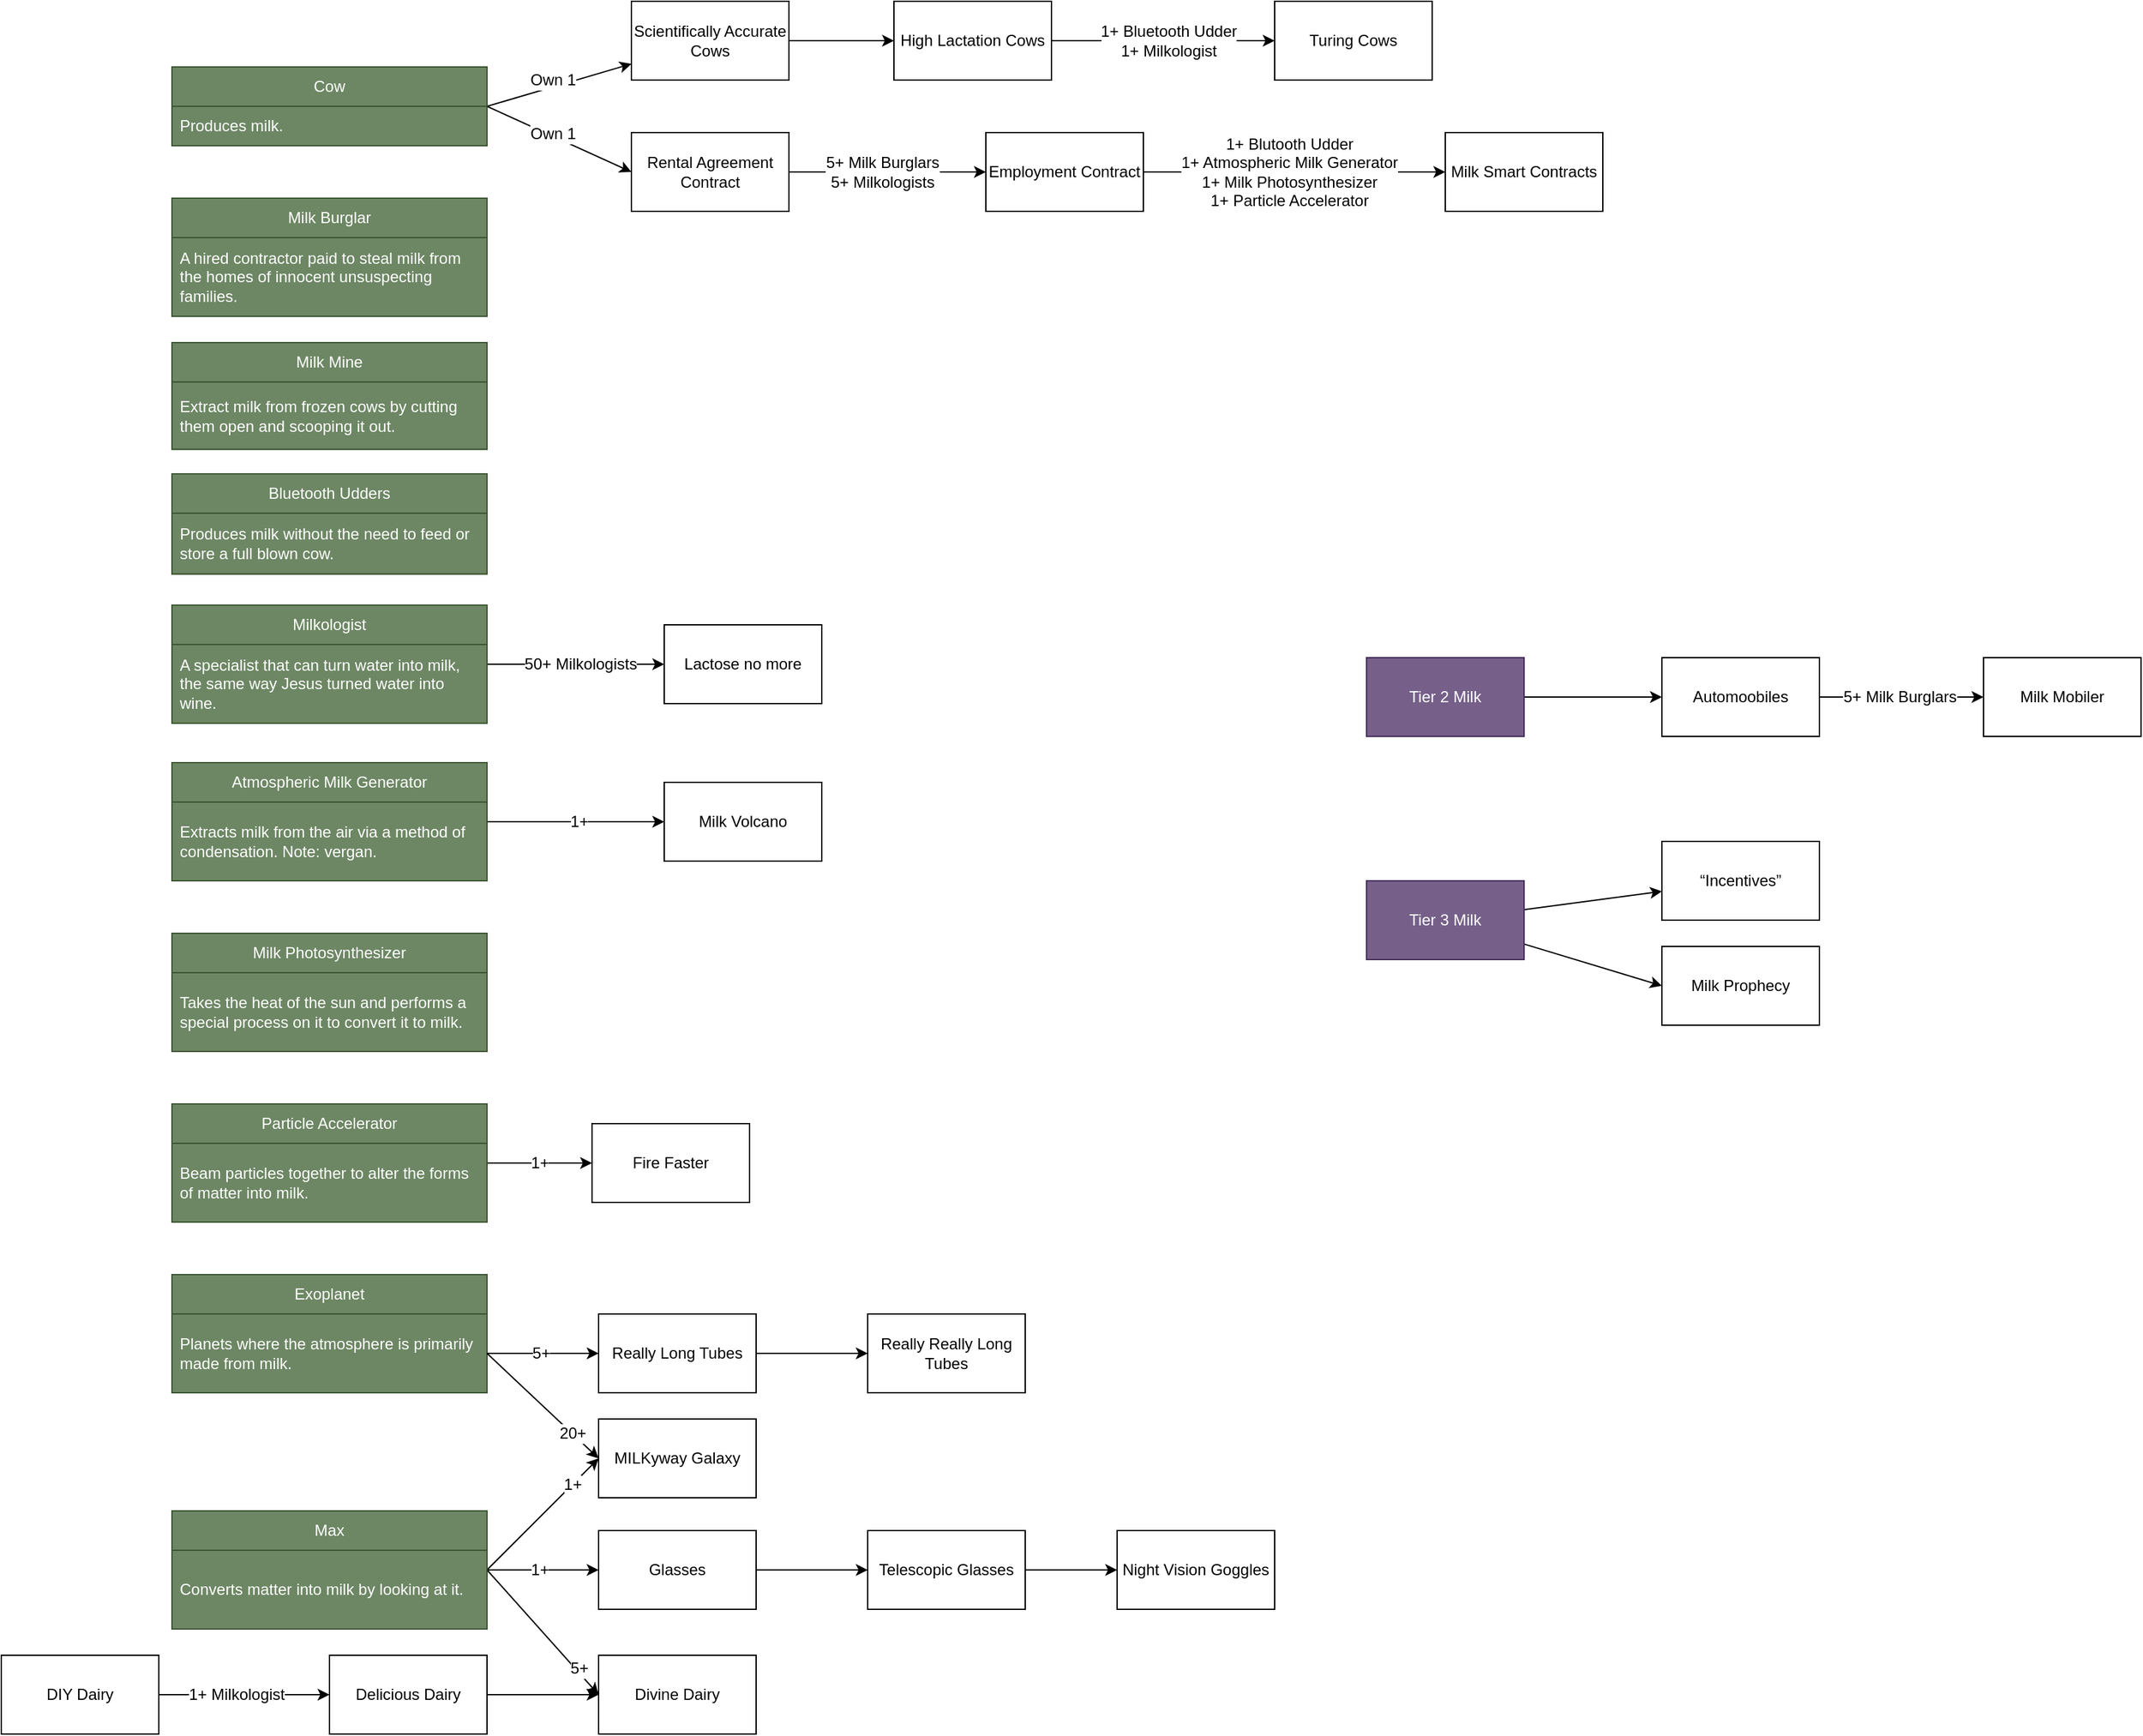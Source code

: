 <mxfile>
    <diagram id="QC_K1ldVG2hn_nloIkqu" name="Page-1">
        <mxGraphModel dx="2101" dy="961" grid="1" gridSize="10" guides="1" tooltips="1" connect="1" arrows="1" fold="1" page="1" pageScale="1" pageWidth="850" pageHeight="1100" math="0" shadow="0">
            <root>
                <mxCell id="0"/>
                <mxCell id="1" parent="0"/>
                <mxCell id="68" style="edgeStyle=none;html=1;exitX=1;exitY=0.5;exitDx=0;exitDy=0;fontSize=12;" edge="1" parent="1" source="5" target="43">
                    <mxGeometry relative="1" as="geometry"/>
                </mxCell>
                <mxCell id="69" value="Own 1" style="edgeLabel;html=1;align=center;verticalAlign=middle;resizable=0;points=[];fontSize=12;" vertex="1" connectable="0" parent="68">
                    <mxGeometry x="-0.428" y="-1" relative="1" as="geometry">
                        <mxPoint x="18" y="-12" as="offset"/>
                    </mxGeometry>
                </mxCell>
                <mxCell id="70" style="edgeStyle=none;html=1;exitX=1;exitY=0.5;exitDx=0;exitDy=0;entryX=0;entryY=0.5;entryDx=0;entryDy=0;fontSize=12;" edge="1" parent="1" source="5" target="44">
                    <mxGeometry relative="1" as="geometry"/>
                </mxCell>
                <mxCell id="71" value="Own 1" style="edgeLabel;html=1;align=center;verticalAlign=middle;resizable=0;points=[];fontSize=12;" vertex="1" connectable="0" parent="70">
                    <mxGeometry x="-0.22" relative="1" as="geometry">
                        <mxPoint x="7" y="1" as="offset"/>
                    </mxGeometry>
                </mxCell>
                <mxCell id="5" value="Cow" style="swimlane;fontStyle=0;childLayout=stackLayout;horizontal=1;startSize=30;horizontalStack=0;resizeParent=1;resizeParentMax=0;resizeLast=0;collapsible=1;marginBottom=0;whiteSpace=wrap;html=1;fillColor=#6d8764;fontColor=#ffffff;strokeColor=#3A5431;" vertex="1" parent="1">
                    <mxGeometry x="40" y="60" width="240" height="60" as="geometry"/>
                </mxCell>
                <mxCell id="6" value="Produces milk." style="text;strokeColor=#3A5431;fillColor=#6d8764;align=left;verticalAlign=middle;spacingLeft=4;spacingRight=4;overflow=hidden;points=[[0,0.5],[1,0.5]];portConstraint=eastwest;rotatable=0;whiteSpace=wrap;html=1;fontColor=#ffffff;" vertex="1" parent="5">
                    <mxGeometry y="30" width="240" height="30" as="geometry"/>
                </mxCell>
                <mxCell id="13" value="Milk Burglar" style="swimlane;fontStyle=0;childLayout=stackLayout;horizontal=1;startSize=30;horizontalStack=0;resizeParent=1;resizeParentMax=0;resizeLast=0;collapsible=1;marginBottom=0;whiteSpace=wrap;html=1;fillColor=#6d8764;fontColor=#ffffff;strokeColor=#3A5431;" vertex="1" parent="1">
                    <mxGeometry x="40" y="160" width="240" height="90" as="geometry"/>
                </mxCell>
                <mxCell id="14" value="A hired contractor paid to steal milk from the homes of innocent unsuspecting families." style="text;strokeColor=#3A5431;fillColor=#6d8764;align=left;verticalAlign=middle;spacingLeft=4;spacingRight=4;overflow=hidden;points=[[0,0.5],[1,0.5]];portConstraint=eastwest;rotatable=0;whiteSpace=wrap;html=1;aspect=fixed;fontColor=#ffffff;" vertex="1" parent="13">
                    <mxGeometry y="30" width="240" height="60" as="geometry"/>
                </mxCell>
                <mxCell id="15" value="Milk Mine" style="swimlane;fontStyle=0;childLayout=stackLayout;horizontal=1;startSize=30;horizontalStack=0;resizeParent=1;resizeParentMax=0;resizeLast=0;collapsible=1;marginBottom=0;whiteSpace=wrap;html=1;fillColor=#6d8764;fontColor=#ffffff;strokeColor=#3A5431;" vertex="1" parent="1">
                    <mxGeometry x="40" y="270" width="240" height="81.25" as="geometry"/>
                </mxCell>
                <mxCell id="16" value="Extract milk from frozen cows by cutting them open and scooping it out." style="text;strokeColor=#3A5431;fillColor=#6d8764;align=left;verticalAlign=middle;spacingLeft=4;spacingRight=4;overflow=hidden;points=[[0,0.5],[1,0.5]];portConstraint=eastwest;rotatable=0;whiteSpace=wrap;html=1;aspect=fixed;fontColor=#ffffff;" vertex="1" parent="15">
                    <mxGeometry y="30" width="240" height="51.25" as="geometry"/>
                </mxCell>
                <mxCell id="18" value="Bluetooth Udders" style="swimlane;fontStyle=0;childLayout=stackLayout;horizontal=1;startSize=30;horizontalStack=0;resizeParent=1;resizeParentMax=0;resizeLast=0;collapsible=1;marginBottom=0;whiteSpace=wrap;html=1;fillColor=#6d8764;fontColor=#ffffff;strokeColor=#3A5431;" vertex="1" parent="1">
                    <mxGeometry x="40" y="370" width="240" height="76.25" as="geometry">
                        <mxRectangle x="40" y="370" width="130" height="30" as="alternateBounds"/>
                    </mxGeometry>
                </mxCell>
                <mxCell id="19" value="Produces milk without the need to feed or store a full blown cow." style="text;strokeColor=#3A5431;fillColor=#6d8764;align=left;verticalAlign=middle;spacingLeft=4;spacingRight=4;overflow=hidden;points=[[0,0.5],[1,0.5]];portConstraint=eastwest;rotatable=0;whiteSpace=wrap;html=1;aspect=fixed;fontColor=#ffffff;" vertex="1" parent="18">
                    <mxGeometry y="30" width="240" height="46.25" as="geometry"/>
                </mxCell>
                <mxCell id="86" style="edgeStyle=none;html=1;exitX=1;exitY=0.5;exitDx=0;exitDy=0;entryX=0;entryY=0.5;entryDx=0;entryDy=0;fontSize=12;" edge="1" parent="1" source="20" target="52">
                    <mxGeometry relative="1" as="geometry"/>
                </mxCell>
                <mxCell id="87" value="50+ Milkologists" style="edgeLabel;html=1;align=center;verticalAlign=middle;resizable=0;points=[];fontSize=12;" vertex="1" connectable="0" parent="86">
                    <mxGeometry x="-0.53" y="1" relative="1" as="geometry">
                        <mxPoint x="39" y="1" as="offset"/>
                    </mxGeometry>
                </mxCell>
                <mxCell id="20" value="Milkologist" style="swimlane;fontStyle=0;childLayout=stackLayout;horizontal=1;startSize=30;horizontalStack=0;resizeParent=1;resizeParentMax=0;resizeLast=0;collapsible=1;marginBottom=0;whiteSpace=wrap;html=1;swimlaneLine=1;swimlaneHead=1;connectable=1;dropTarget=1;autosize=0;fixedWidth=0;movableLabel=0;treeFolding=0;treeMoving=0;pointerEvents=1;moveCells=0;enumerate=0;comic=0;fillColor=#6d8764;fontColor=#ffffff;strokeColor=#3A5431;" vertex="1" parent="1">
                    <mxGeometry x="40" y="470" width="240" height="90" as="geometry">
                        <mxRectangle x="40" y="470" width="100" height="30" as="alternateBounds"/>
                    </mxGeometry>
                </mxCell>
                <mxCell id="21" value="A specialist that can turn water into milk, the same way Jesus turned water into wine." style="text;strokeColor=#3A5431;fillColor=#6d8764;align=left;verticalAlign=middle;spacingLeft=4;spacingRight=4;overflow=hidden;points=[[0,0.5],[1,0.5]];portConstraint=eastwest;rotatable=0;portConstraintRotation=0;recursiveResize=1;whiteSpace=wrap;html=1;horizontal=1;rounded=0;glass=0;expand=1;part=0;autosize=0;resizable=1;resizeHeight=0;treeFolding=0;aspect=fixed;fontColor=#ffffff;" vertex="1" parent="20">
                    <mxGeometry y="30" width="240" height="60" as="geometry"/>
                </mxCell>
                <mxCell id="94" style="edgeStyle=none;html=1;entryX=0;entryY=0.5;entryDx=0;entryDy=0;fontSize=12;" edge="1" parent="1" source="25" target="53">
                    <mxGeometry relative="1" as="geometry"/>
                </mxCell>
                <mxCell id="95" value="1+" style="edgeLabel;html=1;align=center;verticalAlign=middle;resizable=0;points=[];fontSize=12;" vertex="1" connectable="0" parent="94">
                    <mxGeometry x="-0.408" y="-2" relative="1" as="geometry">
                        <mxPoint x="30" y="-2" as="offset"/>
                    </mxGeometry>
                </mxCell>
                <mxCell id="25" value="Atmospheric Milk Generator" style="swimlane;fontStyle=0;childLayout=stackLayout;horizontal=1;startSize=30;horizontalStack=0;resizeParent=1;resizeParentMax=0;resizeLast=0;collapsible=1;marginBottom=0;whiteSpace=wrap;html=1;swimlaneLine=1;swimlaneHead=1;connectable=1;dropTarget=1;autosize=0;fixedWidth=0;movableLabel=0;treeFolding=0;treeMoving=0;pointerEvents=1;moveCells=0;enumerate=0;comic=0;fillColor=#6d8764;fontColor=#ffffff;strokeColor=#3A5431;" vertex="1" parent="1">
                    <mxGeometry x="40" y="590" width="240" height="90" as="geometry">
                        <mxRectangle x="40" y="470" width="100" height="30" as="alternateBounds"/>
                    </mxGeometry>
                </mxCell>
                <mxCell id="26" value="Extracts milk from the air via a method of condensation. Note: vergan." style="text;strokeColor=#3A5431;fillColor=#6d8764;align=left;verticalAlign=middle;spacingLeft=4;spacingRight=4;overflow=hidden;points=[[0,0.5],[1,0.5]];portConstraint=eastwest;rotatable=0;portConstraintRotation=0;recursiveResize=1;whiteSpace=wrap;html=1;horizontal=1;rounded=0;glass=0;expand=1;part=0;autosize=0;resizable=1;resizeHeight=0;treeFolding=0;aspect=fixed;fontColor=#ffffff;" vertex="1" parent="25">
                    <mxGeometry y="30" width="240" height="60" as="geometry"/>
                </mxCell>
                <mxCell id="27" value="Milk Photosynthesizer" style="swimlane;fontStyle=0;childLayout=stackLayout;horizontal=1;startSize=30;horizontalStack=0;resizeParent=1;resizeParentMax=0;resizeLast=0;collapsible=1;marginBottom=0;whiteSpace=wrap;html=1;swimlaneLine=1;swimlaneHead=1;connectable=1;dropTarget=1;autosize=0;fixedWidth=0;movableLabel=0;treeFolding=0;treeMoving=0;pointerEvents=1;moveCells=0;enumerate=0;comic=0;fillColor=#6d8764;fontColor=#ffffff;strokeColor=#3A5431;" vertex="1" parent="1">
                    <mxGeometry x="40" y="720" width="240" height="90" as="geometry">
                        <mxRectangle x="40" y="470" width="100" height="30" as="alternateBounds"/>
                    </mxGeometry>
                </mxCell>
                <mxCell id="28" value="Takes the heat of the sun and performs a special process on it to convert it to milk." style="text;strokeColor=#3A5431;fillColor=#6d8764;align=left;verticalAlign=middle;spacingLeft=4;spacingRight=4;overflow=hidden;points=[[0,0.5],[1,0.5]];portConstraint=eastwest;rotatable=0;portConstraintRotation=0;recursiveResize=1;whiteSpace=wrap;html=1;horizontal=1;rounded=0;glass=0;expand=1;part=0;autosize=0;resizable=1;resizeHeight=0;treeFolding=0;aspect=fixed;fontColor=#ffffff;" vertex="1" parent="27">
                    <mxGeometry y="30" width="240" height="60" as="geometry"/>
                </mxCell>
                <mxCell id="98" value="" style="edgeStyle=none;html=1;fontSize=12;" edge="1" parent="1" source="29" target="58">
                    <mxGeometry relative="1" as="geometry"/>
                </mxCell>
                <mxCell id="99" value="1+" style="edgeLabel;html=1;align=center;verticalAlign=middle;resizable=0;points=[];fontSize=12;" vertex="1" connectable="0" parent="98">
                    <mxGeometry x="-0.412" y="1" relative="1" as="geometry">
                        <mxPoint x="16" y="1" as="offset"/>
                    </mxGeometry>
                </mxCell>
                <mxCell id="29" value="Particle Accelerator" style="swimlane;fontStyle=0;childLayout=stackLayout;horizontal=1;startSize=30;horizontalStack=0;resizeParent=1;resizeParentMax=0;resizeLast=0;collapsible=1;marginBottom=0;whiteSpace=wrap;html=1;swimlaneLine=1;swimlaneHead=1;connectable=1;dropTarget=1;autosize=0;fixedWidth=0;movableLabel=0;treeFolding=0;treeMoving=0;pointerEvents=1;moveCells=0;enumerate=0;comic=0;fillColor=#6d8764;fontColor=#ffffff;strokeColor=#3A5431;" vertex="1" parent="1">
                    <mxGeometry x="40" y="850" width="240" height="90" as="geometry">
                        <mxRectangle x="40" y="470" width="100" height="30" as="alternateBounds"/>
                    </mxGeometry>
                </mxCell>
                <mxCell id="30" value="Beam particles together to alter the forms of matter into milk." style="text;strokeColor=#3A5431;fillColor=#6d8764;align=left;verticalAlign=middle;spacingLeft=4;spacingRight=4;overflow=hidden;points=[[0,0.5],[1,0.5]];portConstraint=eastwest;rotatable=0;portConstraintRotation=0;recursiveResize=1;whiteSpace=wrap;html=1;horizontal=1;rounded=0;glass=0;expand=1;part=0;autosize=0;resizable=1;resizeHeight=0;treeFolding=0;aspect=fixed;fontColor=#ffffff;" vertex="1" parent="29">
                    <mxGeometry y="30" width="240" height="60" as="geometry"/>
                </mxCell>
                <mxCell id="31" value="Exoplanet" style="swimlane;fontStyle=0;childLayout=stackLayout;horizontal=1;startSize=30;horizontalStack=0;resizeParent=1;resizeParentMax=0;resizeLast=0;collapsible=1;marginBottom=0;whiteSpace=wrap;html=1;swimlaneLine=1;swimlaneHead=1;connectable=1;dropTarget=1;autosize=0;fixedWidth=0;movableLabel=0;treeFolding=0;treeMoving=0;pointerEvents=1;moveCells=0;enumerate=0;comic=0;fillColor=#6d8764;fontColor=#ffffff;strokeColor=#3A5431;" vertex="1" parent="1">
                    <mxGeometry x="40" y="980" width="240" height="90" as="geometry">
                        <mxRectangle x="40" y="470" width="100" height="30" as="alternateBounds"/>
                    </mxGeometry>
                </mxCell>
                <mxCell id="32" value="Planets where the atmosphere is primarily made from milk." style="text;strokeColor=#3A5431;fillColor=#6d8764;align=left;verticalAlign=middle;spacingLeft=4;spacingRight=4;overflow=hidden;points=[[0,0.5],[1,0.5]];portConstraint=eastwest;rotatable=0;portConstraintRotation=0;recursiveResize=1;whiteSpace=wrap;html=1;horizontal=1;rounded=0;glass=0;expand=1;part=0;autosize=0;resizable=1;resizeHeight=0;treeFolding=0;aspect=fixed;fontColor=#ffffff;" vertex="1" parent="31">
                    <mxGeometry y="30" width="240" height="60" as="geometry"/>
                </mxCell>
                <mxCell id="104" style="edgeStyle=none;html=1;entryX=0;entryY=0.5;entryDx=0;entryDy=0;fontSize=12;" edge="1" parent="1" source="33" target="63">
                    <mxGeometry relative="1" as="geometry"/>
                </mxCell>
                <mxCell id="105" value="1+" style="edgeLabel;html=1;align=center;verticalAlign=middle;resizable=0;points=[];fontSize=12;" vertex="1" connectable="0" parent="104">
                    <mxGeometry x="-0.441" y="-3" relative="1" as="geometry">
                        <mxPoint x="16" y="-3" as="offset"/>
                    </mxGeometry>
                </mxCell>
                <mxCell id="108" style="edgeStyle=none;html=1;exitX=1;exitY=0.5;exitDx=0;exitDy=0;entryX=0;entryY=0.5;entryDx=0;entryDy=0;fontSize=12;" edge="1" parent="1" source="33" target="60">
                    <mxGeometry relative="1" as="geometry"/>
                </mxCell>
                <mxCell id="109" value="1+" style="edgeLabel;html=1;align=center;verticalAlign=middle;resizable=0;points=[];fontSize=12;" vertex="1" connectable="0" parent="108">
                    <mxGeometry x="0.515" relative="1" as="geometry">
                        <mxPoint y="-1" as="offset"/>
                    </mxGeometry>
                </mxCell>
                <mxCell id="112" style="edgeStyle=none;html=1;exitX=1;exitY=0.5;exitDx=0;exitDy=0;entryX=0;entryY=0.5;entryDx=0;entryDy=0;fontSize=12;" edge="1" parent="1" source="33" target="66">
                    <mxGeometry relative="1" as="geometry"/>
                </mxCell>
                <mxCell id="113" value="5+" style="edgeLabel;html=1;align=center;verticalAlign=middle;resizable=0;points=[];fontSize=12;" vertex="1" connectable="0" parent="112">
                    <mxGeometry x="0.315" y="-2" relative="1" as="geometry">
                        <mxPoint x="15" y="11" as="offset"/>
                    </mxGeometry>
                </mxCell>
                <mxCell id="33" value="Max" style="swimlane;fontStyle=0;childLayout=stackLayout;horizontal=1;startSize=30;horizontalStack=0;resizeParent=1;resizeParentMax=0;resizeLast=0;collapsible=1;marginBottom=0;whiteSpace=wrap;html=1;swimlaneLine=1;swimlaneHead=1;connectable=1;dropTarget=1;autosize=0;fixedWidth=0;movableLabel=0;treeFolding=0;treeMoving=0;pointerEvents=1;moveCells=0;enumerate=0;comic=0;fillColor=#6d8764;fontColor=#ffffff;strokeColor=#3A5431;" vertex="1" parent="1">
                    <mxGeometry x="40" y="1160" width="240" height="90" as="geometry">
                        <mxRectangle x="40" y="470" width="100" height="30" as="alternateBounds"/>
                    </mxGeometry>
                </mxCell>
                <mxCell id="34" value="Converts matter into milk by looking at it." style="text;strokeColor=#3A5431;fillColor=#6d8764;align=left;verticalAlign=middle;spacingLeft=4;spacingRight=4;overflow=hidden;points=[[0,0.5],[1,0.5]];portConstraint=eastwest;rotatable=0;portConstraintRotation=0;recursiveResize=1;whiteSpace=wrap;html=1;horizontal=1;rounded=0;glass=0;expand=1;part=0;autosize=0;resizable=1;resizeHeight=0;treeFolding=0;aspect=fixed;fontColor=#ffffff;" vertex="1" parent="33">
                    <mxGeometry y="30" width="240" height="60" as="geometry"/>
                </mxCell>
                <mxCell id="75" style="edgeStyle=none;html=1;fontSize=12;" edge="1" parent="1" source="42" target="46">
                    <mxGeometry relative="1" as="geometry"/>
                </mxCell>
                <mxCell id="76" value="1+ Milkologist" style="edgeLabel;html=1;align=center;verticalAlign=middle;resizable=0;points=[];fontSize=12;" vertex="1" connectable="0" parent="75">
                    <mxGeometry x="-0.535" y="1" relative="1" as="geometry">
                        <mxPoint x="29" y="1" as="offset"/>
                    </mxGeometry>
                </mxCell>
                <mxCell id="42" value="DIY Dairy" style="rounded=0;whiteSpace=wrap;html=1;glass=0;comic=0;pointerEvents=1;strokeColor=default;fontSize=12;fillColor=default;" vertex="1" parent="1">
                    <mxGeometry x="-90" y="1270" width="120" height="60" as="geometry"/>
                </mxCell>
                <mxCell id="72" style="edgeStyle=none;html=1;entryX=0;entryY=0.5;entryDx=0;entryDy=0;fontSize=12;" edge="1" parent="1" source="43" target="45">
                    <mxGeometry relative="1" as="geometry"/>
                </mxCell>
                <mxCell id="43" value="Scientifically Accurate Cows" style="rounded=0;whiteSpace=wrap;html=1;glass=0;comic=0;pointerEvents=1;strokeColor=default;fontSize=12;fillColor=default;" vertex="1" parent="1">
                    <mxGeometry x="390" y="10" width="120" height="60" as="geometry"/>
                </mxCell>
                <mxCell id="88" style="edgeStyle=none;html=1;entryX=0;entryY=0.5;entryDx=0;entryDy=0;fontSize=12;" edge="1" parent="1" source="44" target="51">
                    <mxGeometry relative="1" as="geometry"/>
                </mxCell>
                <mxCell id="93" value="5+ Milk Burglars&lt;br&gt;5+ Milkologists" style="edgeLabel;html=1;align=center;verticalAlign=middle;resizable=0;points=[];fontSize=12;" vertex="1" connectable="0" parent="88">
                    <mxGeometry x="-0.443" y="-4" relative="1" as="geometry">
                        <mxPoint x="29" y="-4" as="offset"/>
                    </mxGeometry>
                </mxCell>
                <mxCell id="44" value="Rental Agreement Contract" style="rounded=0;whiteSpace=wrap;html=1;glass=0;comic=0;pointerEvents=1;strokeColor=default;fontSize=12;fillColor=default;" vertex="1" parent="1">
                    <mxGeometry x="390" y="110" width="120" height="60" as="geometry"/>
                </mxCell>
                <mxCell id="73" style="edgeStyle=none;html=1;entryX=0;entryY=0.5;entryDx=0;entryDy=0;fontSize=12;" edge="1" parent="1" source="45" target="47">
                    <mxGeometry relative="1" as="geometry"/>
                </mxCell>
                <mxCell id="74" value="1+ Bluetooth Udder&lt;br&gt;1+ Milkologist" style="edgeLabel;html=1;align=center;verticalAlign=middle;resizable=0;points=[];fontSize=12;" vertex="1" connectable="0" parent="73">
                    <mxGeometry x="-0.404" y="1" relative="1" as="geometry">
                        <mxPoint x="38" y="1" as="offset"/>
                    </mxGeometry>
                </mxCell>
                <mxCell id="45" value="High Lactation Cows" style="rounded=0;whiteSpace=wrap;html=1;glass=0;comic=0;pointerEvents=1;strokeColor=default;fontSize=12;fillColor=default;" vertex="1" parent="1">
                    <mxGeometry x="590" y="10" width="120" height="60" as="geometry"/>
                </mxCell>
                <mxCell id="116" style="edgeStyle=none;html=1;exitX=1;exitY=0.5;exitDx=0;exitDy=0;entryX=0;entryY=0.5;entryDx=0;entryDy=0;fontSize=12;" edge="1" parent="1" source="46" target="66">
                    <mxGeometry relative="1" as="geometry"/>
                </mxCell>
                <mxCell id="46" value="Delicious Dairy" style="rounded=0;whiteSpace=wrap;html=1;glass=0;comic=0;pointerEvents=1;strokeColor=default;fontSize=12;fillColor=default;" vertex="1" parent="1">
                    <mxGeometry x="160" y="1270" width="120" height="60" as="geometry"/>
                </mxCell>
                <mxCell id="47" value="Turing Cows" style="rounded=0;whiteSpace=wrap;html=1;glass=0;comic=0;pointerEvents=1;strokeColor=default;fontSize=12;fillColor=default;" vertex="1" parent="1">
                    <mxGeometry x="880" y="10" width="120" height="60" as="geometry"/>
                </mxCell>
                <mxCell id="83" style="edgeStyle=none;html=1;entryX=0;entryY=0.5;entryDx=0;entryDy=0;fontSize=12;" edge="1" parent="1" source="48" target="49">
                    <mxGeometry relative="1" as="geometry"/>
                </mxCell>
                <mxCell id="84" value="5+ Milk Burglars" style="edgeLabel;html=1;align=center;verticalAlign=middle;resizable=0;points=[];fontSize=12;" vertex="1" connectable="0" parent="83">
                    <mxGeometry x="-0.435" y="-1" relative="1" as="geometry">
                        <mxPoint x="25" y="-1" as="offset"/>
                    </mxGeometry>
                </mxCell>
                <mxCell id="48" value="Automoobiles" style="rounded=0;whiteSpace=wrap;html=1;glass=0;comic=0;pointerEvents=1;strokeColor=default;fontSize=12;fillColor=default;" vertex="1" parent="1">
                    <mxGeometry x="1175" y="510" width="120" height="60" as="geometry"/>
                </mxCell>
                <mxCell id="49" value="Milk Mobiler" style="rounded=0;whiteSpace=wrap;html=1;glass=0;comic=0;pointerEvents=1;strokeColor=default;fontSize=12;fillColor=default;" vertex="1" parent="1">
                    <mxGeometry x="1420" y="510" width="120" height="60" as="geometry"/>
                </mxCell>
                <mxCell id="50" value="“Incentives”" style="rounded=0;whiteSpace=wrap;html=1;glass=0;comic=0;pointerEvents=1;strokeColor=default;fontSize=12;fillColor=default;" vertex="1" parent="1">
                    <mxGeometry x="1175" y="650" width="120" height="60" as="geometry"/>
                </mxCell>
                <mxCell id="96" style="edgeStyle=none;html=1;entryX=0;entryY=0.5;entryDx=0;entryDy=0;fontSize=12;" edge="1" parent="1" source="51" target="56">
                    <mxGeometry relative="1" as="geometry"/>
                </mxCell>
                <mxCell id="97" value="1+ Blutooth Udder&lt;br&gt;1+ Atmospheric Milk Generator&lt;br&gt;1+ Milk Photosynthesizer&lt;br&gt;1+ Particle Accelerator" style="edgeLabel;html=1;align=center;verticalAlign=middle;resizable=0;points=[];fontSize=12;" vertex="1" connectable="0" parent="96">
                    <mxGeometry x="-0.64" y="-3" relative="1" as="geometry">
                        <mxPoint x="69" y="-3" as="offset"/>
                    </mxGeometry>
                </mxCell>
                <mxCell id="51" value="Employment Contract" style="rounded=0;whiteSpace=wrap;html=1;glass=0;comic=0;pointerEvents=1;strokeColor=default;fontSize=12;fillColor=default;" vertex="1" parent="1">
                    <mxGeometry x="660" y="110" width="120" height="60" as="geometry"/>
                </mxCell>
                <mxCell id="52" value="Lactose no more" style="rounded=0;whiteSpace=wrap;html=1;glass=0;comic=0;pointerEvents=1;strokeColor=default;fontSize=12;fillColor=default;" vertex="1" parent="1">
                    <mxGeometry x="415" y="485" width="120" height="60" as="geometry"/>
                </mxCell>
                <mxCell id="53" value="Milk Volcano" style="rounded=0;whiteSpace=wrap;html=1;glass=0;comic=0;pointerEvents=1;strokeColor=default;fontSize=12;fillColor=default;" vertex="1" parent="1">
                    <mxGeometry x="415" y="605" width="120" height="60" as="geometry"/>
                </mxCell>
                <mxCell id="56" value="Milk Smart Contracts" style="rounded=0;whiteSpace=wrap;html=1;glass=0;comic=0;pointerEvents=1;strokeColor=default;fontSize=12;fillColor=default;" vertex="1" parent="1">
                    <mxGeometry x="1010" y="110" width="120" height="60" as="geometry"/>
                </mxCell>
                <mxCell id="101" style="edgeStyle=none;html=1;entryX=0;entryY=0.5;entryDx=0;entryDy=0;fontSize=12;" edge="1" parent="1" source="57" target="59">
                    <mxGeometry relative="1" as="geometry"/>
                </mxCell>
                <mxCell id="57" value="Really Long Tubes" style="rounded=0;whiteSpace=wrap;html=1;glass=0;comic=0;pointerEvents=1;strokeColor=default;fontSize=12;fillColor=default;" vertex="1" parent="1">
                    <mxGeometry x="365" y="1010" width="120" height="60" as="geometry"/>
                </mxCell>
                <mxCell id="58" value="Fire Faster" style="rounded=0;whiteSpace=wrap;html=1;glass=0;comic=0;pointerEvents=1;strokeColor=default;fontSize=12;fillColor=default;" vertex="1" parent="1">
                    <mxGeometry x="360" y="865" width="120" height="60" as="geometry"/>
                </mxCell>
                <mxCell id="59" value="Really Really Long Tubes" style="rounded=0;whiteSpace=wrap;html=1;glass=0;comic=0;pointerEvents=1;strokeColor=default;fontSize=12;fillColor=default;" vertex="1" parent="1">
                    <mxGeometry x="570" y="1010" width="120" height="60" as="geometry"/>
                </mxCell>
                <mxCell id="60" value="MILKyway Galaxy" style="rounded=0;whiteSpace=wrap;html=1;glass=0;comic=0;pointerEvents=1;strokeColor=default;fontSize=12;fillColor=default;" vertex="1" parent="1">
                    <mxGeometry x="365" y="1090" width="120" height="60" as="geometry"/>
                </mxCell>
                <mxCell id="61" value="Milk Prophecy" style="rounded=0;whiteSpace=wrap;html=1;glass=0;comic=0;pointerEvents=1;strokeColor=default;fontSize=12;fillColor=default;" vertex="1" parent="1">
                    <mxGeometry x="1175" y="730" width="120" height="60" as="geometry"/>
                </mxCell>
                <mxCell id="62" value="Night Vision Goggles" style="rounded=0;whiteSpace=wrap;html=1;glass=0;comic=0;pointerEvents=1;strokeColor=default;fontSize=12;fillColor=default;" vertex="1" parent="1">
                    <mxGeometry x="760" y="1175" width="120" height="60" as="geometry"/>
                </mxCell>
                <mxCell id="106" style="edgeStyle=none;html=1;entryX=0;entryY=0.5;entryDx=0;entryDy=0;fontSize=12;" edge="1" parent="1" source="63" target="64">
                    <mxGeometry relative="1" as="geometry"/>
                </mxCell>
                <mxCell id="63" value="Glasses" style="rounded=0;whiteSpace=wrap;html=1;glass=0;comic=0;pointerEvents=1;strokeColor=default;fontSize=12;fillColor=default;" vertex="1" parent="1">
                    <mxGeometry x="365" y="1175" width="120" height="60" as="geometry"/>
                </mxCell>
                <mxCell id="107" style="edgeStyle=none;html=1;entryX=0;entryY=0.5;entryDx=0;entryDy=0;fontSize=12;" edge="1" parent="1" source="64" target="62">
                    <mxGeometry relative="1" as="geometry"/>
                </mxCell>
                <mxCell id="64" value="Telescopic Glasses" style="rounded=0;whiteSpace=wrap;html=1;glass=0;comic=0;pointerEvents=1;strokeColor=default;fontSize=12;fillColor=default;" vertex="1" parent="1">
                    <mxGeometry x="570" y="1175" width="120" height="60" as="geometry"/>
                </mxCell>
                <mxCell id="66" value="Divine Dairy" style="rounded=0;whiteSpace=wrap;html=1;glass=0;comic=0;pointerEvents=1;strokeColor=default;fontSize=12;fillColor=default;" vertex="1" parent="1">
                    <mxGeometry x="365" y="1270" width="120" height="60" as="geometry"/>
                </mxCell>
                <mxCell id="82" style="edgeStyle=none;html=1;entryX=0;entryY=0.5;entryDx=0;entryDy=0;fontSize=12;" edge="1" parent="1" source="79" target="48">
                    <mxGeometry relative="1" as="geometry"/>
                </mxCell>
                <mxCell id="79" value="Tier 2 Milk" style="rounded=0;whiteSpace=wrap;html=1;glass=0;comic=0;pointerEvents=1;strokeColor=#432D57;fontSize=12;fillColor=#76608a;fontColor=#ffffff;" vertex="1" parent="1">
                    <mxGeometry x="950" y="510" width="120" height="60" as="geometry"/>
                </mxCell>
                <mxCell id="85" style="edgeStyle=none;html=1;fontSize=12;" edge="1" parent="1" source="80" target="50">
                    <mxGeometry relative="1" as="geometry"/>
                </mxCell>
                <mxCell id="103" style="edgeStyle=none;html=1;entryX=0;entryY=0.5;entryDx=0;entryDy=0;fontSize=12;" edge="1" parent="1" source="80" target="61">
                    <mxGeometry relative="1" as="geometry"/>
                </mxCell>
                <mxCell id="80" value="Tier 3 Milk" style="rounded=0;whiteSpace=wrap;html=1;glass=0;comic=0;pointerEvents=1;strokeColor=#432D57;fontSize=12;fillColor=#76608a;fontColor=#ffffff;" vertex="1" parent="1">
                    <mxGeometry x="950" y="680" width="120" height="60" as="geometry"/>
                </mxCell>
                <mxCell id="100" style="edgeStyle=none;html=1;entryX=0;entryY=0.5;entryDx=0;entryDy=0;fontSize=12;" edge="1" parent="1" source="32" target="57">
                    <mxGeometry relative="1" as="geometry"/>
                </mxCell>
                <mxCell id="102" value="5+" style="edgeLabel;html=1;align=center;verticalAlign=middle;resizable=0;points=[];fontSize=12;" vertex="1" connectable="0" parent="100">
                    <mxGeometry x="-0.327" y="-3" relative="1" as="geometry">
                        <mxPoint x="12" y="-3" as="offset"/>
                    </mxGeometry>
                </mxCell>
                <mxCell id="110" style="edgeStyle=none;html=1;exitX=1;exitY=0.5;exitDx=0;exitDy=0;entryX=0;entryY=0.5;entryDx=0;entryDy=0;fontSize=12;" edge="1" parent="1" source="32" target="60">
                    <mxGeometry relative="1" as="geometry"/>
                </mxCell>
                <mxCell id="111" value="20+" style="edgeLabel;html=1;align=center;verticalAlign=middle;resizable=0;points=[];fontSize=12;" vertex="1" connectable="0" parent="110">
                    <mxGeometry x="0.558" relative="1" as="geometry">
                        <mxPoint x="-2" y="-2" as="offset"/>
                    </mxGeometry>
                </mxCell>
            </root>
        </mxGraphModel>
    </diagram>
</mxfile>
